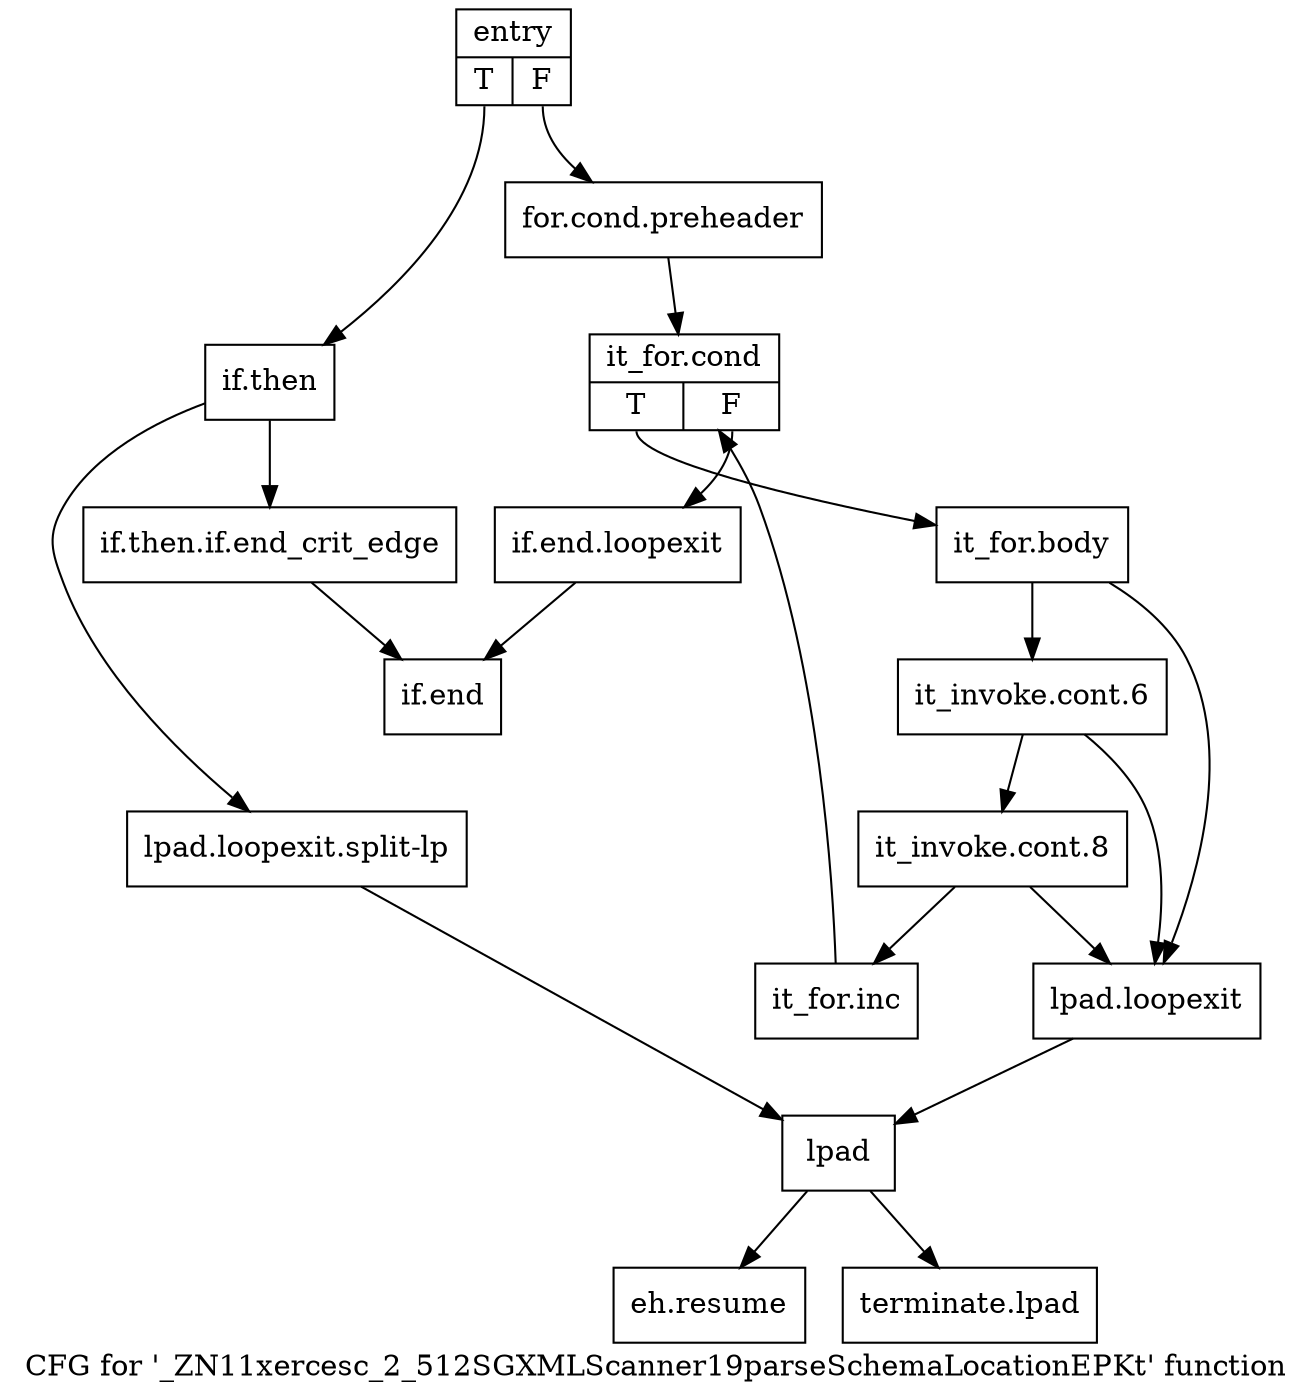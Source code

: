 digraph "CFG for '_ZN11xercesc_2_512SGXMLScanner19parseSchemaLocationEPKt' function" {
	label="CFG for '_ZN11xercesc_2_512SGXMLScanner19parseSchemaLocationEPKt' function";

	Node0x42b2690 [shape=record,label="{entry|{<s0>T|<s1>F}}"];
	Node0x42b2690:s0 -> Node0x42b2730;
	Node0x42b2690:s1 -> Node0x42b26e0;
	Node0x42b26e0 [shape=record,label="{for.cond.preheader}"];
	Node0x42b26e0 -> Node0x42b28c0;
	Node0x42b2730 [shape=record,label="{if.then}"];
	Node0x42b2730 -> Node0x42b2780;
	Node0x42b2730 -> Node0x42b2820;
	Node0x42b2780 [shape=record,label="{if.then.if.end_crit_edge}"];
	Node0x42b2780 -> Node0x42b2aa0;
	Node0x42b27d0 [shape=record,label="{lpad.loopexit}"];
	Node0x42b27d0 -> Node0x42b2870;
	Node0x42b2820 [shape=record,label="{lpad.loopexit.split-lp}"];
	Node0x42b2820 -> Node0x42b2870;
	Node0x42b2870 [shape=record,label="{lpad}"];
	Node0x42b2870 -> Node0x42b2af0;
	Node0x42b2870 -> Node0x42b2b40;
	Node0x42b28c0 [shape=record,label="{it_for.cond|{<s0>T|<s1>F}}"];
	Node0x42b28c0:s0 -> Node0x42b2910;
	Node0x42b28c0:s1 -> Node0x42b2a50;
	Node0x42b2910 [shape=record,label="{it_for.body}"];
	Node0x42b2910 -> Node0x42b2960;
	Node0x42b2910 -> Node0x42b27d0;
	Node0x42b2960 [shape=record,label="{it_invoke.cont.6}"];
	Node0x42b2960 -> Node0x42b29b0;
	Node0x42b2960 -> Node0x42b27d0;
	Node0x42b29b0 [shape=record,label="{it_invoke.cont.8}"];
	Node0x42b29b0 -> Node0x42b2a00;
	Node0x42b29b0 -> Node0x42b27d0;
	Node0x42b2a00 [shape=record,label="{it_for.inc}"];
	Node0x42b2a00 -> Node0x42b28c0;
	Node0x42b2a50 [shape=record,label="{if.end.loopexit}"];
	Node0x42b2a50 -> Node0x42b2aa0;
	Node0x42b2aa0 [shape=record,label="{if.end}"];
	Node0x42b2af0 [shape=record,label="{eh.resume}"];
	Node0x42b2b40 [shape=record,label="{terminate.lpad}"];
}

